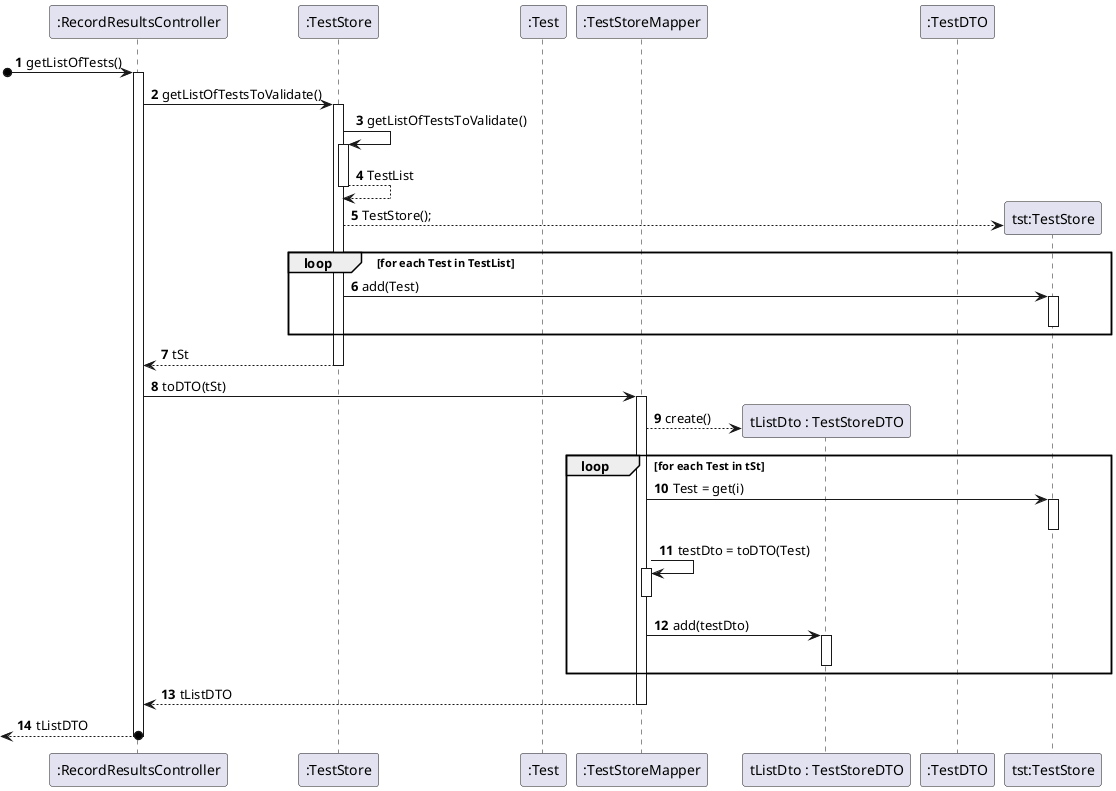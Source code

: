 @startuml
'https://plantuml.com/sequence-diagram

autonumber
participant ":RecordResultsController" as ctrl
participant ":TestStore" as tStore
participant ":Test" as Test
participant ":TestStoreMapper" as tpStoreMapper
participant "tListDto : TestStoreDTO" as tpStoreDTO
participant ":TestDTO" as tpDTO
participant "tst:TestStore" as tSt

[o-> ctrl: getListOfTests()
activate ctrl
ctrl -> tStore: getListOfTestsToValidate()
activate tStore
tStore -> tStore: getListOfTestsToValidate()
activate tStore
tStore --> tStore: TestList
deactivate
tStore --> tSt**: TestStore();

loop for each Test in TestList
tStore ->tSt: add(Test)
activate tSt

deactivate
end
tStore --> ctrl: tSt
deactivate

ctrl -> tpStoreMapper: toDTO(tSt)
activate tpStoreMapper
tpStoreMapper --> tpStoreDTO**: create()
loop for each Test in tSt
    tpStoreMapper -> tSt: Test = get(i)
    activate tSt
    deactivate tSt
    tpStoreMapper -> tpStoreMapper: testDto = toDTO(Test)
    activate tpStoreMapper
    deactivate tpStoreMapper
    tpStoreMapper -> tpStoreDTO: add(testDto)
    activate tpStoreDTO
    deactivate tpStoreDTO
end
tpStoreMapper --> ctrl: tListDTO
deactivate tpStoreMapper
return tListDTO
deactivate ctrl
deactivate tStore
@enduml